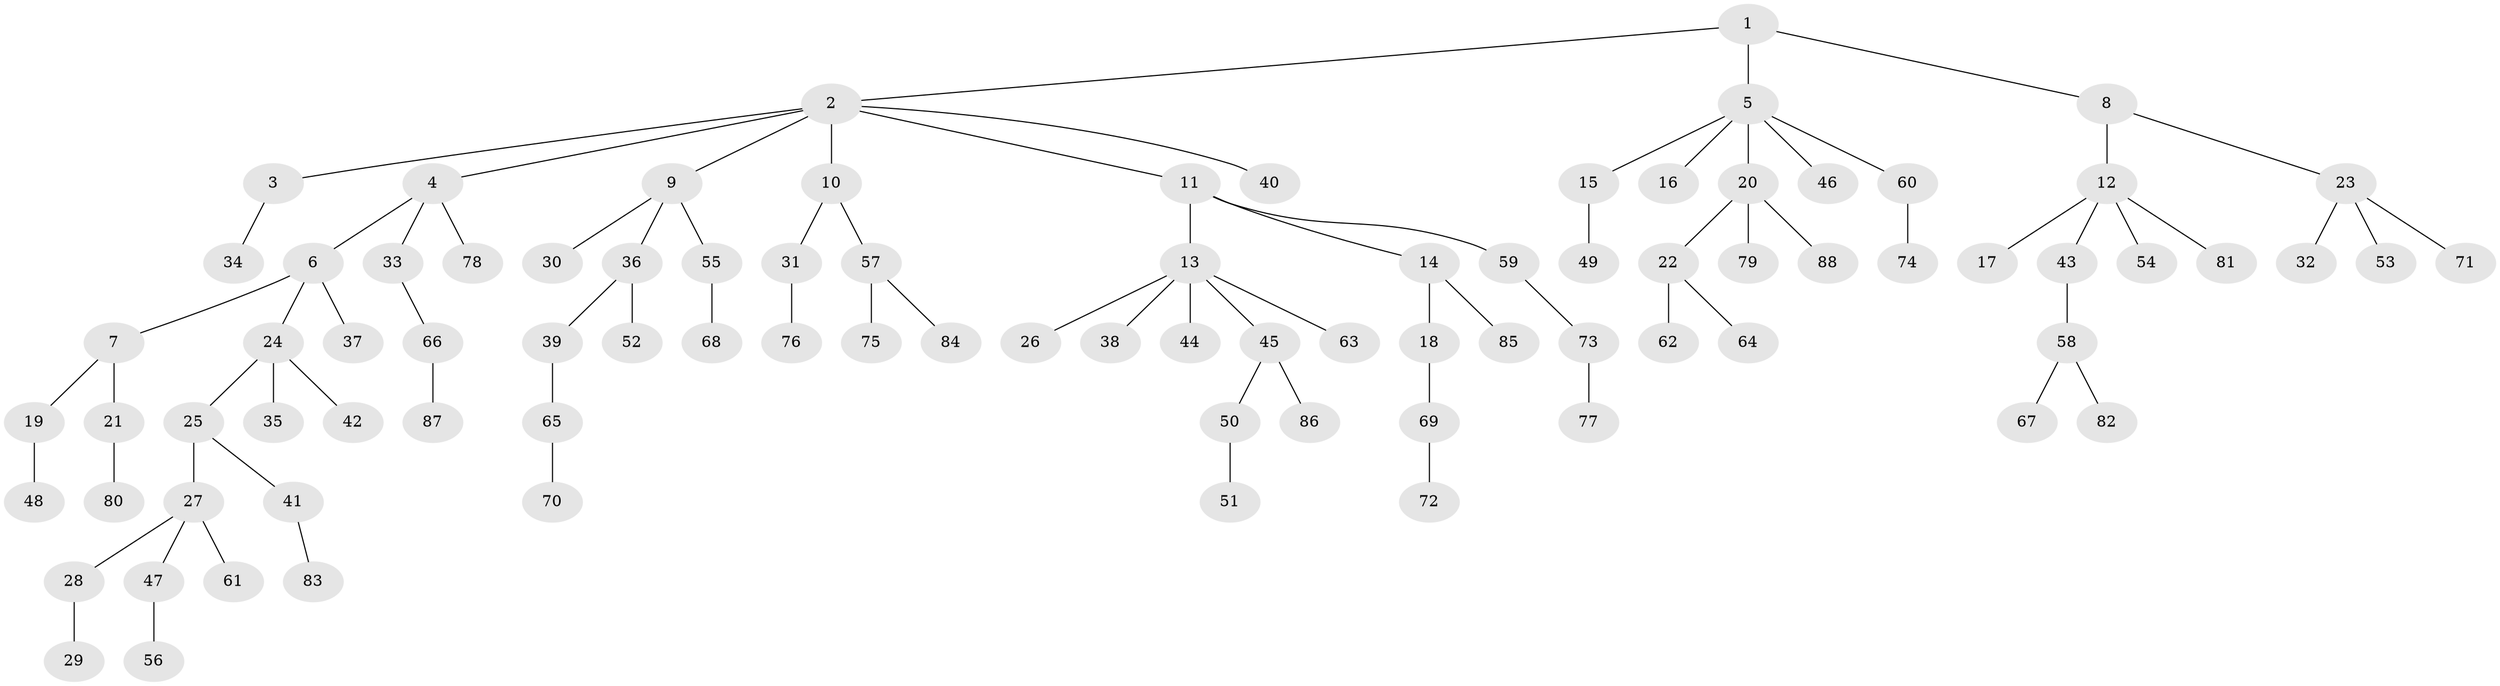 // Generated by graph-tools (version 1.1) at 2025/50/03/09/25 03:50:26]
// undirected, 88 vertices, 87 edges
graph export_dot {
graph [start="1"]
  node [color=gray90,style=filled];
  1;
  2;
  3;
  4;
  5;
  6;
  7;
  8;
  9;
  10;
  11;
  12;
  13;
  14;
  15;
  16;
  17;
  18;
  19;
  20;
  21;
  22;
  23;
  24;
  25;
  26;
  27;
  28;
  29;
  30;
  31;
  32;
  33;
  34;
  35;
  36;
  37;
  38;
  39;
  40;
  41;
  42;
  43;
  44;
  45;
  46;
  47;
  48;
  49;
  50;
  51;
  52;
  53;
  54;
  55;
  56;
  57;
  58;
  59;
  60;
  61;
  62;
  63;
  64;
  65;
  66;
  67;
  68;
  69;
  70;
  71;
  72;
  73;
  74;
  75;
  76;
  77;
  78;
  79;
  80;
  81;
  82;
  83;
  84;
  85;
  86;
  87;
  88;
  1 -- 2;
  1 -- 5;
  1 -- 8;
  2 -- 3;
  2 -- 4;
  2 -- 9;
  2 -- 10;
  2 -- 11;
  2 -- 40;
  3 -- 34;
  4 -- 6;
  4 -- 33;
  4 -- 78;
  5 -- 15;
  5 -- 16;
  5 -- 20;
  5 -- 46;
  5 -- 60;
  6 -- 7;
  6 -- 24;
  6 -- 37;
  7 -- 19;
  7 -- 21;
  8 -- 12;
  8 -- 23;
  9 -- 30;
  9 -- 36;
  9 -- 55;
  10 -- 31;
  10 -- 57;
  11 -- 13;
  11 -- 14;
  11 -- 59;
  12 -- 17;
  12 -- 43;
  12 -- 54;
  12 -- 81;
  13 -- 26;
  13 -- 38;
  13 -- 44;
  13 -- 45;
  13 -- 63;
  14 -- 18;
  14 -- 85;
  15 -- 49;
  18 -- 69;
  19 -- 48;
  20 -- 22;
  20 -- 79;
  20 -- 88;
  21 -- 80;
  22 -- 62;
  22 -- 64;
  23 -- 32;
  23 -- 53;
  23 -- 71;
  24 -- 25;
  24 -- 35;
  24 -- 42;
  25 -- 27;
  25 -- 41;
  27 -- 28;
  27 -- 47;
  27 -- 61;
  28 -- 29;
  31 -- 76;
  33 -- 66;
  36 -- 39;
  36 -- 52;
  39 -- 65;
  41 -- 83;
  43 -- 58;
  45 -- 50;
  45 -- 86;
  47 -- 56;
  50 -- 51;
  55 -- 68;
  57 -- 75;
  57 -- 84;
  58 -- 67;
  58 -- 82;
  59 -- 73;
  60 -- 74;
  65 -- 70;
  66 -- 87;
  69 -- 72;
  73 -- 77;
}
